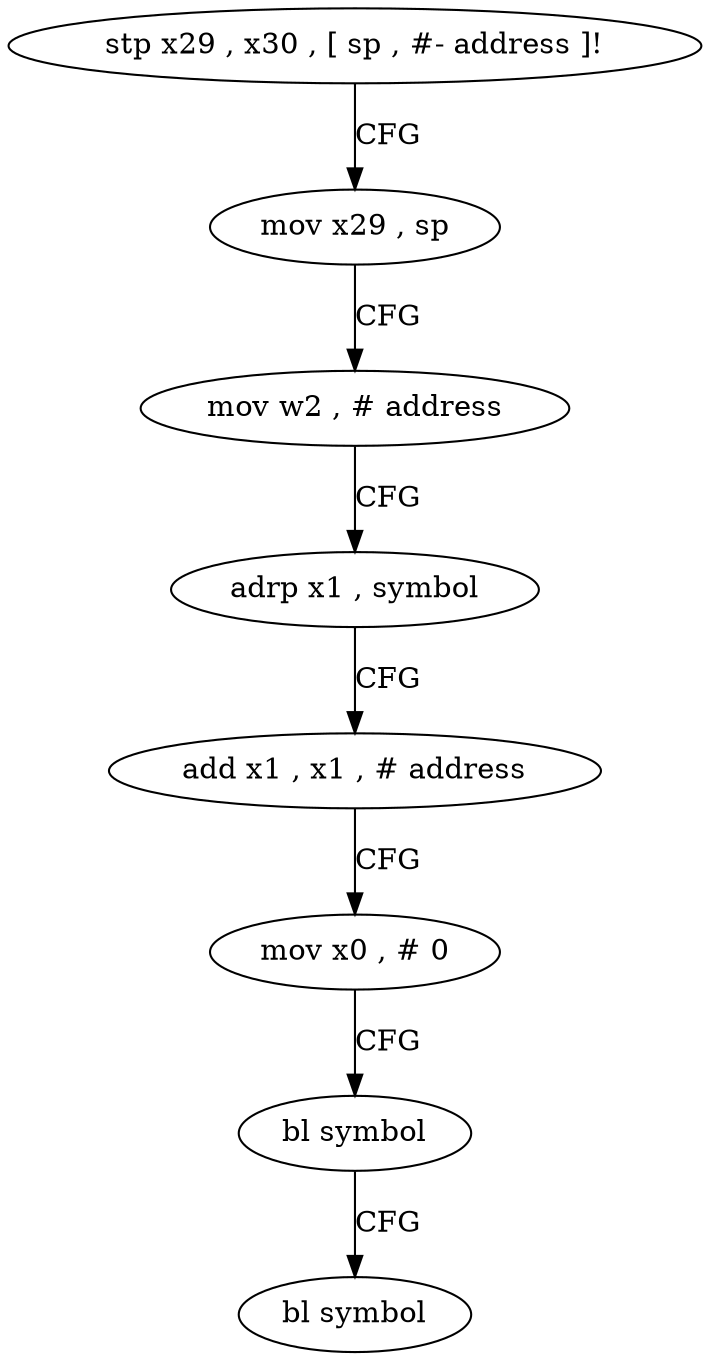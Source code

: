 digraph "func" {
"4213836" [label = "stp x29 , x30 , [ sp , #- address ]!" ]
"4213840" [label = "mov x29 , sp" ]
"4213844" [label = "mov w2 , # address" ]
"4213848" [label = "adrp x1 , symbol" ]
"4213852" [label = "add x1 , x1 , # address" ]
"4213856" [label = "mov x0 , # 0" ]
"4213860" [label = "bl symbol" ]
"4213864" [label = "bl symbol" ]
"4213836" -> "4213840" [ label = "CFG" ]
"4213840" -> "4213844" [ label = "CFG" ]
"4213844" -> "4213848" [ label = "CFG" ]
"4213848" -> "4213852" [ label = "CFG" ]
"4213852" -> "4213856" [ label = "CFG" ]
"4213856" -> "4213860" [ label = "CFG" ]
"4213860" -> "4213864" [ label = "CFG" ]
}
